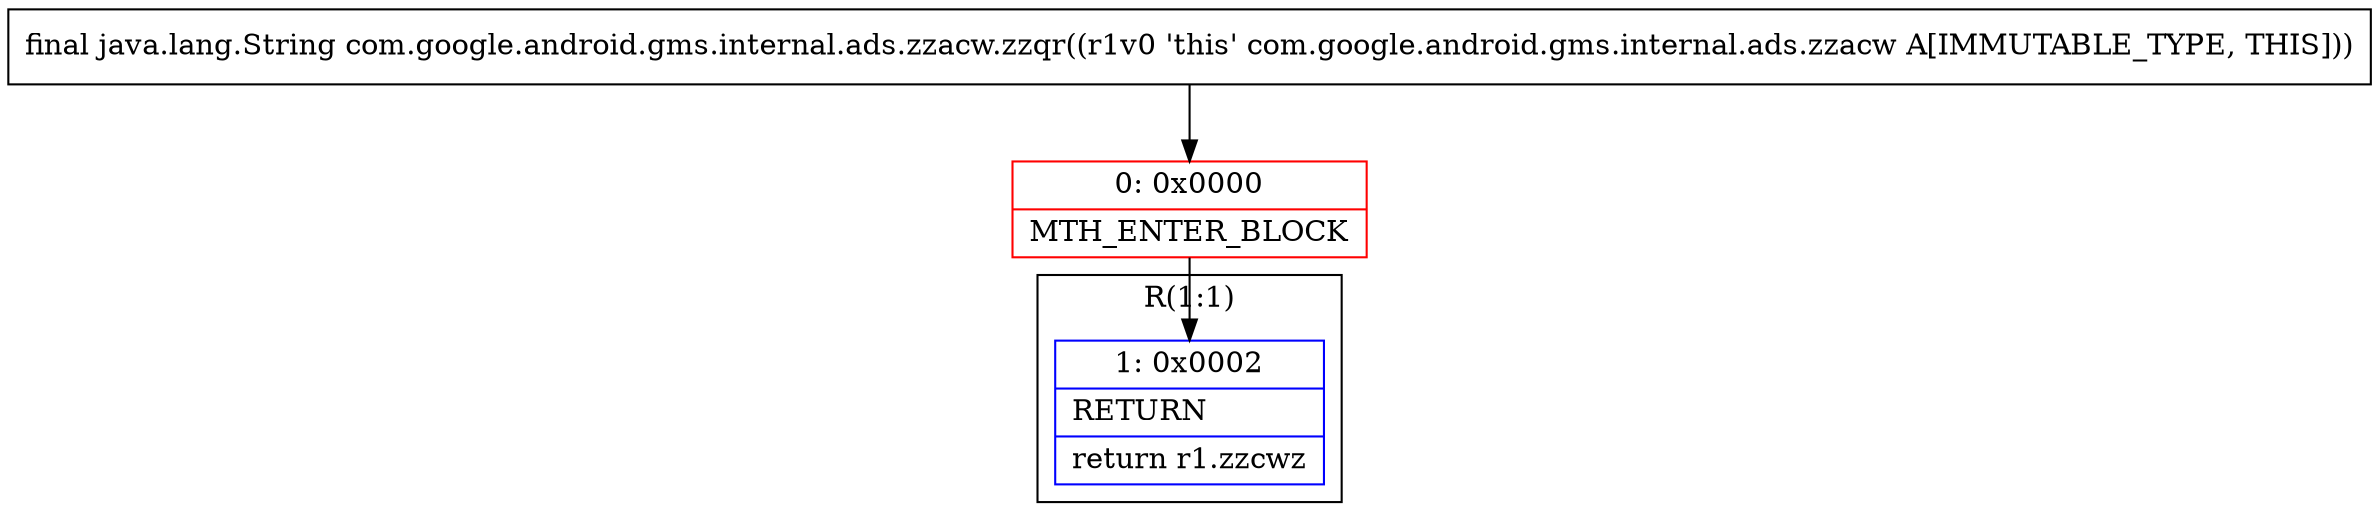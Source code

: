 digraph "CFG forcom.google.android.gms.internal.ads.zzacw.zzqr()Ljava\/lang\/String;" {
subgraph cluster_Region_1260601020 {
label = "R(1:1)";
node [shape=record,color=blue];
Node_1 [shape=record,label="{1\:\ 0x0002|RETURN\l|return r1.zzcwz\l}"];
}
Node_0 [shape=record,color=red,label="{0\:\ 0x0000|MTH_ENTER_BLOCK\l}"];
MethodNode[shape=record,label="{final java.lang.String com.google.android.gms.internal.ads.zzacw.zzqr((r1v0 'this' com.google.android.gms.internal.ads.zzacw A[IMMUTABLE_TYPE, THIS])) }"];
MethodNode -> Node_0;
Node_0 -> Node_1;
}


